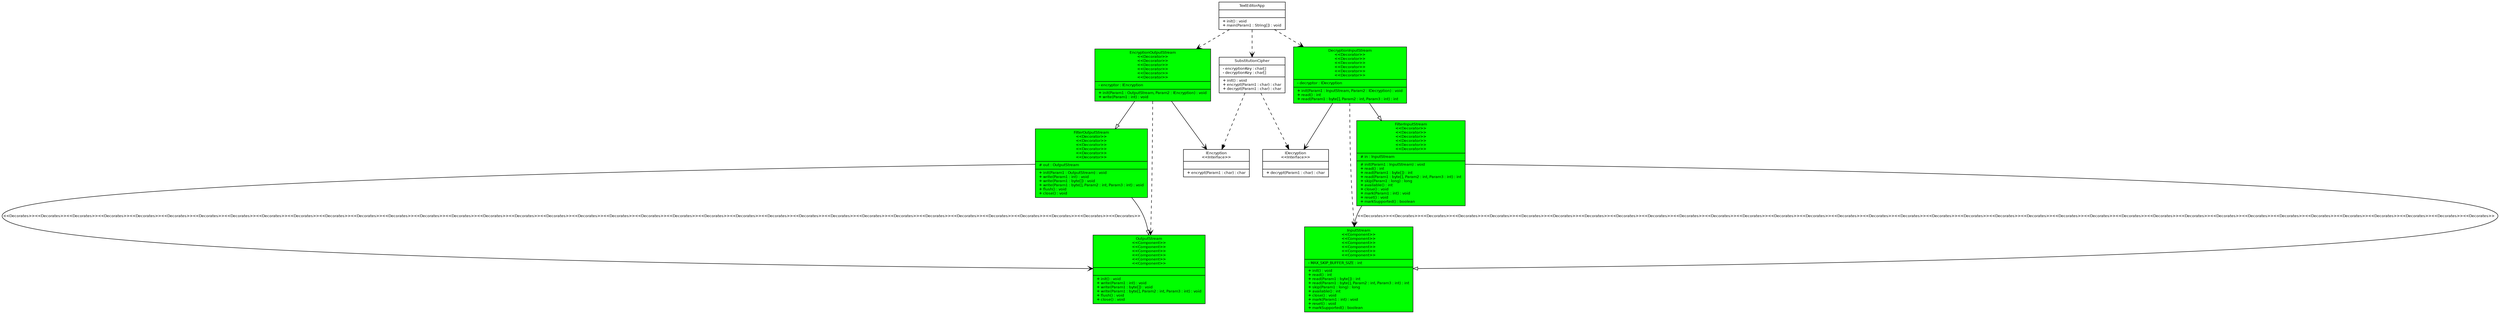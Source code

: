 digraph G {
	fontname = "Bitstream Vera Sans"
	fontsize = 8 

	node [
		 fontname = "Bitstream Vera Sans" 
		 fontsize = 8 
		 shape = "record" ,
		 style = "filled"
	] 

	edge [
		 fontname = "Bitstream Vera Sans"
		 fontsize = 8 
	]

	DecryptionInputStream [ 
 	 	 label = "{DecryptionInputStream\n\<\<Decorator\>\>\n\<\<Decorator\>\>\n\<\<Decorator\>\>\n\<\<Decorator\>\>\n\<\<Decorator\>\>\n\<\<Decorator\>\>\n|- decryptor : IDecryption\l|+ init(Param1 : InputStream, Param2 : IDecryption) : void\l+ read() : int\l+ read(Param1 : byte[], Param2 : int, Param3 : int) : int\l}",
	 	 color = black,
	 	 fillcolor = green
	]
	EncryptionOutputStream [ 
 	 	 label = "{EncryptionOutputStream\n\<\<Decorator\>\>\n\<\<Decorator\>\>\n\<\<Decorator\>\>\n\<\<Decorator\>\>\n\<\<Decorator\>\>\n\<\<Decorator\>\>\n|- encryptor : IEncryption\l|+ init(Param1 : OutputStream, Param2 : IEncryption) : void\l+ write(Param1 : int) : void\l}",
	 	 color = black,
	 	 fillcolor = green
	]
	IDecryption [ 
 	 	 label = "{IDecryption\n\<\<Interface\>\>\n||+ decrypt(Param1 : char) : char\l}",
	 	 color = black,
	 	 fillcolor = white
	]
	IEncryption [ 
 	 	 label = "{IEncryption\n\<\<Interface\>\>\n||+ encrypt(Param1 : char) : char\l}",
	 	 color = black,
	 	 fillcolor = white
	]
	SubstitutionCipher [ 
 	 	 label = "{SubstitutionCipher\n|- encryptionKey : char[]\l- decryptionKey : char[]\l|+ init() : void\l+ encrypt(Param1 : char) : char\l+ decrypt(Param1 : char) : char\l}",
	 	 color = black,
	 	 fillcolor = white
	]
	TextEditorApp [ 
 	 	 label = "{TextEditorApp\n||+ init() : void\l+ main(Param1 : String[]) : void\l}",
	 	 color = black,
	 	 fillcolor = white
	]
	FilterInputStream [ 
 	 	 label = "{FilterInputStream\n\<\<Decorator\>\>\n\<\<Decorator\>\>\n\<\<Decorator\>\>\n\<\<Decorator\>\>\n\<\<Decorator\>\>\n\<\<Decorator\>\>\n|# in : InputStream\l|# init(Param1 : InputStream) : void\l+ read() : int\l+ read(Param1 : byte[]) : int\l+ read(Param1 : byte[], Param2 : int, Param3 : int) : int\l+ skip(Param1 : long) : long\l+ available() : int\l+ close() : void\l+ mark(Param1 : int) : void\l+ reset() : void\l+ markSupported() : boolean\l}",
	 	 color = black,
	 	 fillcolor = green
	]
	FilterOutputStream [ 
 	 	 label = "{FilterOutputStream\n\<\<Decorator\>\>\n\<\<Decorator\>\>\n\<\<Decorator\>\>\n\<\<Decorator\>\>\n\<\<Decorator\>\>\n\<\<Decorator\>\>\n|# out : OutputStream\l|+ init(Param1 : OutputStream) : void\l+ write(Param1 : int) : void\l+ write(Param1 : byte[]) : void\l+ write(Param1 : byte[], Param2 : int, Param3 : int) : void\l+ flush() : void\l+ close() : void\l}",
	 	 color = black,
	 	 fillcolor = green
	]
	InputStream [ 
 	 	 label = "{InputStream\n\<\<Component\>\>\n\<\<Component\>\>\n\<\<Component\>\>\n\<\<Component\>\>\n\<\<Component\>\>\n\<\<Component\>\>\n|- MAX_SKIP_BUFFER_SIZE : int\l|+ init() : void\l+ read() : int\l+ read(Param1 : byte[]) : int\l+ read(Param1 : byte[], Param2 : int, Param3 : int) : int\l+ skip(Param1 : long) : long\l+ available() : int\l+ close() : void\l+ mark(Param1 : int) : void\l+ reset() : void\l+ markSupported() : boolean\l}",
	 	 color = black,
	 	 fillcolor = green
	]
	OutputStream [ 
 	 	 label = "{OutputStream\n\<\<Component\>\>\n\<\<Component\>\>\n\<\<Component\>\>\n\<\<Component\>\>\n\<\<Component\>\>\n\<\<Component\>\>\n||+ init() : void\l+ write(Param1 : int) : void\l+ write(Param1 : byte[]) : void\l+ write(Param1 : byte[], Param2 : int, Param3 : int) : void\l+ flush() : void\l+ close() : void\l}",
	 	 color = black,
	 	 fillcolor = green
	]

	edge [
		arrowhead = "empty"
	]

	DecryptionInputStream -> FilterInputStream
	EncryptionOutputStream -> FilterOutputStream
	FilterInputStream -> InputStream
	FilterOutputStream -> OutputStream


	edge [
		style = "dashed"
		arrowhead = "normal"
	]

	SubstitutionCipher->IEncryption
	SubstitutionCipher->IDecryption


	edge [
		style = "solid"
		arrowhead = "vee"
	]

	DecryptionInputStream->IDecryption[label=""]
	EncryptionOutputStream->IEncryption[label=""]
	FilterInputStream->InputStream[label="<<Decorates>><<Decorates>><<Decorates>><<Decorates>><<Decorates>><<Decorates>><<Decorates>><<Decorates>><<Decorates>><<Decorates>><<Decorates>><<Decorates>><<Decorates>><<Decorates>><<Decorates>><<Decorates>><<Decorates>><<Decorates>><<Decorates>><<Decorates>><<Decorates>><<Decorates>><<Decorates>><<Decorates>><<Decorates>><<Decorates>><<Decorates>><<Decorates>><<Decorates>><<Decorates>><<Decorates>><<Decorates>><<Decorates>><<Decorates>><<Decorates>><<Decorates>>"]
	FilterOutputStream->OutputStream[label="<<Decorates>><<Decorates>><<Decorates>><<Decorates>><<Decorates>><<Decorates>><<Decorates>><<Decorates>><<Decorates>><<Decorates>><<Decorates>><<Decorates>><<Decorates>><<Decorates>><<Decorates>><<Decorates>><<Decorates>><<Decorates>><<Decorates>><<Decorates>><<Decorates>><<Decorates>><<Decorates>><<Decorates>><<Decorates>><<Decorates>><<Decorates>><<Decorates>><<Decorates>><<Decorates>><<Decorates>><<Decorates>><<Decorates>><<Decorates>><<Decorates>><<Decorates>>"]


	edge [
		style = "dashed"
		arrowhead = "vee"
	]

	DecryptionInputStream->InputStream
	EncryptionOutputStream->OutputStream
	TextEditorApp->SubstitutionCipher
	TextEditorApp->DecryptionInputStream
	TextEditorApp->EncryptionOutputStream

}
